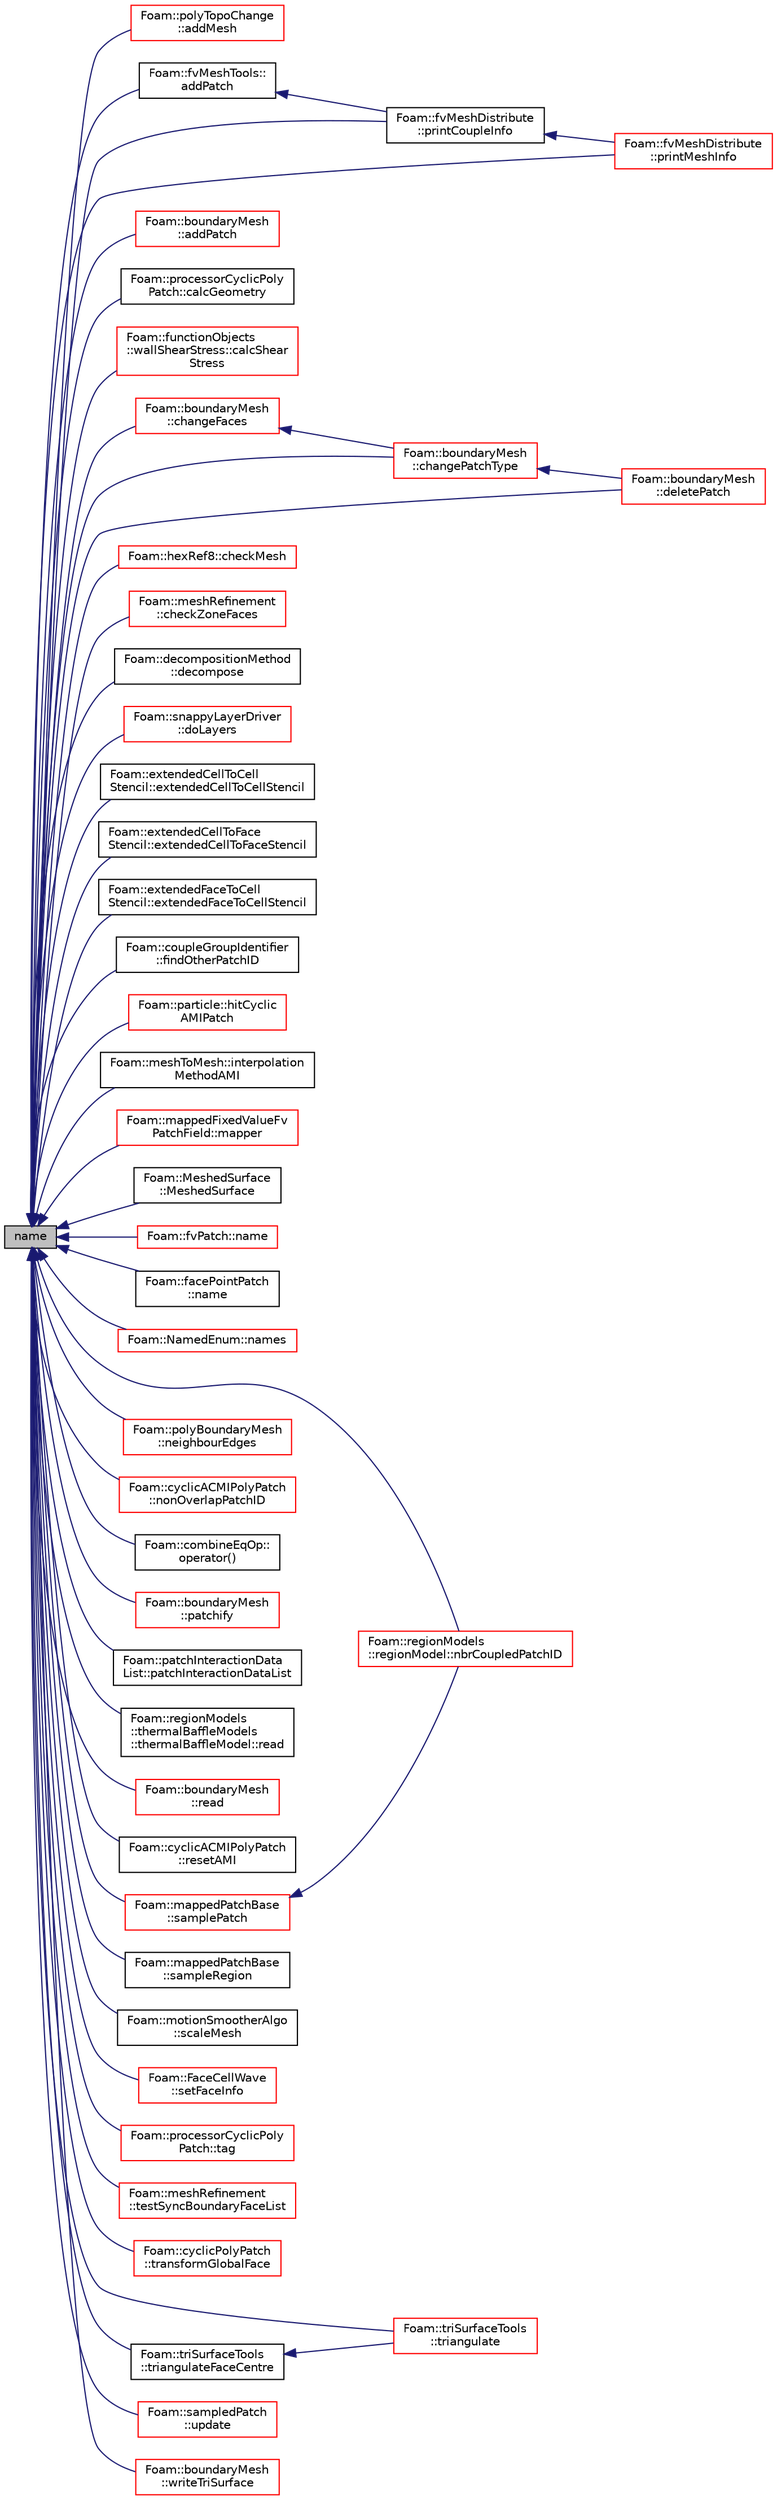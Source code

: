 digraph "name"
{
  bgcolor="transparent";
  edge [fontname="Helvetica",fontsize="10",labelfontname="Helvetica",labelfontsize="10"];
  node [fontname="Helvetica",fontsize="10",shape=record];
  rankdir="LR";
  Node1 [label="name",height=0.2,width=0.4,color="black", fillcolor="grey75", style="filled", fontcolor="black"];
  Node1 -> Node2 [dir="back",color="midnightblue",fontsize="10",style="solid",fontname="Helvetica"];
  Node2 [label="Foam::polyTopoChange\l::addMesh",height=0.2,width=0.4,color="red",URL="$a01981.html#a1f97630a2e6369203b99c1d1d1c3cff3",tooltip="Add all points/faces/cells of mesh. Additional offset for patch. "];
  Node1 -> Node3 [dir="back",color="midnightblue",fontsize="10",style="solid",fontname="Helvetica"];
  Node3 [label="Foam::fvMeshTools::\laddPatch",height=0.2,width=0.4,color="black",URL="$a00899.html#a590f160ae7ad17fa6394045ac077b9bf",tooltip="Add patch. Inserts patch before all processor patches. "];
  Node3 -> Node4 [dir="back",color="midnightblue",fontsize="10",style="solid",fontname="Helvetica"];
  Node4 [label="Foam::fvMeshDistribute\l::printCoupleInfo",height=0.2,width=0.4,color="black",URL="$a00894.html#a0b2e9e5ba94679bbc5d807ecf02687e2",tooltip="Print some info on coupling data. "];
  Node4 -> Node5 [dir="back",color="midnightblue",fontsize="10",style="solid",fontname="Helvetica"];
  Node5 [label="Foam::fvMeshDistribute\l::printMeshInfo",height=0.2,width=0.4,color="red",URL="$a00894.html#a8a0700fdb9e32ce9809a663ad13ab01b",tooltip="Print some info on mesh. "];
  Node1 -> Node6 [dir="back",color="midnightblue",fontsize="10",style="solid",fontname="Helvetica"];
  Node6 [label="Foam::boundaryMesh\l::addPatch",height=0.2,width=0.4,color="red",URL="$a00149.html#a09c4e5c8d34934fb4a87b7e358903ec2",tooltip="Add to back of patch list. "];
  Node1 -> Node7 [dir="back",color="midnightblue",fontsize="10",style="solid",fontname="Helvetica"];
  Node7 [label="Foam::processorCyclicPoly\lPatch::calcGeometry",height=0.2,width=0.4,color="black",URL="$a02033.html#a99ee15e7e7eff38649dece8470111742",tooltip="Calculate the patch geometry with externally. "];
  Node1 -> Node8 [dir="back",color="midnightblue",fontsize="10",style="solid",fontname="Helvetica"];
  Node8 [label="Foam::functionObjects\l::wallShearStress::calcShear\lStress",height=0.2,width=0.4,color="red",URL="$a02964.html#a8a6d77ce57a081d39fa4e76f5415edec",tooltip="Calculate the shear stress. "];
  Node1 -> Node9 [dir="back",color="midnightblue",fontsize="10",style="solid",fontname="Helvetica"];
  Node9 [label="Foam::boundaryMesh\l::changeFaces",height=0.2,width=0.4,color="red",URL="$a00149.html#aa3edbdb390a2b28fbb17a16562278186",tooltip="Recalculate face ordering and patches. Return old to new. "];
  Node9 -> Node10 [dir="back",color="midnightblue",fontsize="10",style="solid",fontname="Helvetica"];
  Node10 [label="Foam::boundaryMesh\l::changePatchType",height=0.2,width=0.4,color="red",URL="$a00149.html#ae598cc11969a83a0ecf2be3e967948dd",tooltip="Change patch. "];
  Node10 -> Node11 [dir="back",color="midnightblue",fontsize="10",style="solid",fontname="Helvetica"];
  Node11 [label="Foam::boundaryMesh\l::deletePatch",height=0.2,width=0.4,color="red",URL="$a00149.html#a35bae3d1fccc75f1edba03069229ce71",tooltip="Delete from patch list. "];
  Node1 -> Node10 [dir="back",color="midnightblue",fontsize="10",style="solid",fontname="Helvetica"];
  Node1 -> Node12 [dir="back",color="midnightblue",fontsize="10",style="solid",fontname="Helvetica"];
  Node12 [label="Foam::hexRef8::checkMesh",height=0.2,width=0.4,color="red",URL="$a01026.html#a5badd6bbc908d67458f21d4e61722ba6",tooltip="Debug: Check coupled mesh for correctness. "];
  Node1 -> Node13 [dir="back",color="midnightblue",fontsize="10",style="solid",fontname="Helvetica"];
  Node13 [label="Foam::meshRefinement\l::checkZoneFaces",height=0.2,width=0.4,color="red",URL="$a01509.html#ac89b150a008dde867d90c6ee31761392",tooltip="Debug helper: check faceZones are not on processor patches. "];
  Node1 -> Node14 [dir="back",color="midnightblue",fontsize="10",style="solid",fontname="Helvetica"];
  Node14 [label="Foam::decompositionMethod\l::decompose",height=0.2,width=0.4,color="black",URL="$a00511.html#a9e5348f6d62778dc2721d9646d92c3d2"];
  Node1 -> Node11 [dir="back",color="midnightblue",fontsize="10",style="solid",fontname="Helvetica"];
  Node1 -> Node15 [dir="back",color="midnightblue",fontsize="10",style="solid",fontname="Helvetica"];
  Node15 [label="Foam::snappyLayerDriver\l::doLayers",height=0.2,width=0.4,color="red",URL="$a02440.html#a128bb8ca3845486b1c6d481160e3adb5",tooltip="Add layers according to the dictionary settings. "];
  Node1 -> Node16 [dir="back",color="midnightblue",fontsize="10",style="solid",fontname="Helvetica"];
  Node16 [label="Foam::extendedCellToCell\lStencil::extendedCellToCellStencil",height=0.2,width=0.4,color="black",URL="$a00704.html#a8d6ebc776c41265c4fd45e05f0023e79",tooltip="Construct from mesh. "];
  Node1 -> Node17 [dir="back",color="midnightblue",fontsize="10",style="solid",fontname="Helvetica"];
  Node17 [label="Foam::extendedCellToFace\lStencil::extendedCellToFaceStencil",height=0.2,width=0.4,color="black",URL="$a00705.html#a431751fde0ad8697c8669dc89a4fd109",tooltip="Construct from mesh. "];
  Node1 -> Node18 [dir="back",color="midnightblue",fontsize="10",style="solid",fontname="Helvetica"];
  Node18 [label="Foam::extendedFaceToCell\lStencil::extendedFaceToCellStencil",height=0.2,width=0.4,color="black",URL="$a00711.html#a90f7fb44e65d3534ce8bf1e65141a3e0",tooltip="Construct from mesh. "];
  Node1 -> Node19 [dir="back",color="midnightblue",fontsize="10",style="solid",fontname="Helvetica"];
  Node19 [label="Foam::coupleGroupIdentifier\l::findOtherPatchID",height=0.2,width=0.4,color="black",URL="$a00425.html#a6fdc498df90f9d5a54e8cca4d1cd1b51",tooltip="Find other patch and region. Returns index of patch and sets. "];
  Node1 -> Node20 [dir="back",color="midnightblue",fontsize="10",style="solid",fontname="Helvetica"];
  Node20 [label="Foam::particle::hitCyclic\lAMIPatch",height=0.2,width=0.4,color="red",URL="$a01817.html#abaea6c8eb54b7d822b150b9aef01f181",tooltip="Overridable function to handle the particle hitting a cyclicAMIPatch. "];
  Node1 -> Node21 [dir="back",color="midnightblue",fontsize="10",style="solid",fontname="Helvetica"];
  Node21 [label="Foam::meshToMesh::interpolation\lMethodAMI",height=0.2,width=0.4,color="black",URL="$a01514.html#aef7049b730f1c37232e66c147569b92b",tooltip="Conversion between mesh and patch interpolation methods. "];
  Node1 -> Node22 [dir="back",color="midnightblue",fontsize="10",style="solid",fontname="Helvetica"];
  Node22 [label="Foam::mappedFixedValueFv\lPatchField::mapper",height=0.2,width=0.4,color="red",URL="$a01453.html#a837223c71261372bc2f1624ec9351309"];
  Node1 -> Node23 [dir="back",color="midnightblue",fontsize="10",style="solid",fontname="Helvetica"];
  Node23 [label="Foam::MeshedSurface\l::MeshedSurface",height=0.2,width=0.4,color="black",URL="$a01503.html#a3ee4d9ba6f03479eb3698c0e391b40e9",tooltip="Construct from a boundary mesh with local points/faces. "];
  Node1 -> Node24 [dir="back",color="midnightblue",fontsize="10",style="solid",fontname="Helvetica"];
  Node24 [label="Foam::fvPatch::name",height=0.2,width=0.4,color="red",URL="$a00902.html#a75b72488d2e82151b025744974919d5d",tooltip="Return name. "];
  Node1 -> Node25 [dir="back",color="midnightblue",fontsize="10",style="solid",fontname="Helvetica"];
  Node25 [label="Foam::facePointPatch\l::name",height=0.2,width=0.4,color="black",URL="$a00740.html#af34301b2a007a0daccad2eec475d6a90",tooltip="Return name. "];
  Node1 -> Node26 [dir="back",color="midnightblue",fontsize="10",style="solid",fontname="Helvetica"];
  Node26 [label="Foam::NamedEnum::names",height=0.2,width=0.4,color="red",URL="$a01608.html#a7350da3a0edd92cd11e6c479c9967dc8"];
  Node1 -> Node27 [dir="back",color="midnightblue",fontsize="10",style="solid",fontname="Helvetica"];
  Node27 [label="Foam::regionModels\l::regionModel::nbrCoupledPatchID",height=0.2,width=0.4,color="red",URL="$a02191.html#a7f1109da8fc9c8dd21ccfcbf544d123b",tooltip="Return the coupled patch ID paired with coupled patch. "];
  Node1 -> Node28 [dir="back",color="midnightblue",fontsize="10",style="solid",fontname="Helvetica"];
  Node28 [label="Foam::polyBoundaryMesh\l::neighbourEdges",height=0.2,width=0.4,color="red",URL="$a01953.html#a1622aa14f9257dc2d02f4bd0826049e7",tooltip="Per patch the edges on the neighbouring patch. Is for every external. "];
  Node1 -> Node29 [dir="back",color="midnightblue",fontsize="10",style="solid",fontname="Helvetica"];
  Node29 [label="Foam::cyclicACMIPolyPatch\l::nonOverlapPatchID",height=0.2,width=0.4,color="red",URL="$a00469.html#aa98f1f06c72bf847ad4876603e192719",tooltip="Non-overlapping patch ID. "];
  Node1 -> Node30 [dir="back",color="midnightblue",fontsize="10",style="solid",fontname="Helvetica"];
  Node30 [label="Foam::combineEqOp::\loperator()",height=0.2,width=0.4,color="black",URL="$a00313.html#a1a899e35d6d52fac812582dfc0658238"];
  Node1 -> Node31 [dir="back",color="midnightblue",fontsize="10",style="solid",fontname="Helvetica"];
  Node31 [label="Foam::boundaryMesh\l::patchify",height=0.2,width=0.4,color="red",URL="$a00149.html#a1388ce7b51e90f0f124154376ec33a51",tooltip="Take over patches onto polyMesh from nearest face in *this. "];
  Node1 -> Node32 [dir="back",color="midnightblue",fontsize="10",style="solid",fontname="Helvetica"];
  Node32 [label="Foam::patchInteractionData\lList::patchInteractionDataList",height=0.2,width=0.4,color="black",URL="$a01848.html#a6ceb0b9c160f0dffd9ce6257b8521a8f",tooltip="Construct from Istream. "];
  Node1 -> Node4 [dir="back",color="midnightblue",fontsize="10",style="solid",fontname="Helvetica"];
  Node1 -> Node5 [dir="back",color="midnightblue",fontsize="10",style="solid",fontname="Helvetica"];
  Node1 -> Node33 [dir="back",color="midnightblue",fontsize="10",style="solid",fontname="Helvetica"];
  Node33 [label="Foam::regionModels\l::thermalBaffleModels\l::thermalBaffleModel::read",height=0.2,width=0.4,color="black",URL="$a02671.html#afac0600fef97b05534a595ce00b272ed",tooltip="Read control parameters from dictionary. "];
  Node1 -> Node34 [dir="back",color="midnightblue",fontsize="10",style="solid",fontname="Helvetica"];
  Node34 [label="Foam::boundaryMesh\l::read",height=0.2,width=0.4,color="red",URL="$a00149.html#ad75a6a0d6490bd22adad55646a22e51b",tooltip="Read from boundaryMesh of polyMesh. "];
  Node1 -> Node35 [dir="back",color="midnightblue",fontsize="10",style="solid",fontname="Helvetica"];
  Node35 [label="Foam::cyclicACMIPolyPatch\l::resetAMI",height=0.2,width=0.4,color="black",URL="$a00469.html#ac378774325ececbf6413adfeeaa2a68f",tooltip="Reset the AMI interpolator. "];
  Node1 -> Node36 [dir="back",color="midnightblue",fontsize="10",style="solid",fontname="Helvetica"];
  Node36 [label="Foam::mappedPatchBase\l::samplePatch",height=0.2,width=0.4,color="red",URL="$a01456.html#ac34d965ad7c84a1f099c107052e56908",tooltip="Patch (only if NEARESTPATCHFACE) "];
  Node36 -> Node27 [dir="back",color="midnightblue",fontsize="10",style="solid",fontname="Helvetica"];
  Node1 -> Node37 [dir="back",color="midnightblue",fontsize="10",style="solid",fontname="Helvetica"];
  Node37 [label="Foam::mappedPatchBase\l::sampleRegion",height=0.2,width=0.4,color="black",URL="$a01456.html#a3bd5b41078f0056679e05dd33d8987c6",tooltip="Region to sample. "];
  Node1 -> Node38 [dir="back",color="midnightblue",fontsize="10",style="solid",fontname="Helvetica"];
  Node38 [label="Foam::motionSmootherAlgo\l::scaleMesh",height=0.2,width=0.4,color="black",URL="$a01571.html#a32bff44040e6dbc2f185cba89bcacd6d",tooltip="Move mesh with externally provided mesh constraints. "];
  Node1 -> Node39 [dir="back",color="midnightblue",fontsize="10",style="solid",fontname="Helvetica"];
  Node39 [label="Foam::FaceCellWave\l::setFaceInfo",height=0.2,width=0.4,color="red",URL="$a00730.html#a4dfc64d9c6a80650006ac5ab728f95b0",tooltip="Set initial changed faces. "];
  Node1 -> Node40 [dir="back",color="midnightblue",fontsize="10",style="solid",fontname="Helvetica"];
  Node40 [label="Foam::processorCyclicPoly\lPatch::tag",height=0.2,width=0.4,color="red",URL="$a02033.html#aeb56925b80e35f34f6b668e91663d570",tooltip="Return message tag to use for communication. "];
  Node1 -> Node41 [dir="back",color="midnightblue",fontsize="10",style="solid",fontname="Helvetica"];
  Node41 [label="Foam::meshRefinement\l::testSyncBoundaryFaceList",height=0.2,width=0.4,color="red",URL="$a01509.html#ab0ce70e4e2fec6c1d6d48c99fb293ff3",tooltip="Compare two lists over all boundary faces. "];
  Node1 -> Node42 [dir="back",color="midnightblue",fontsize="10",style="solid",fontname="Helvetica"];
  Node42 [label="Foam::cyclicPolyPatch\l::transformGlobalFace",height=0.2,width=0.4,color="red",URL="$a00489.html#aa8784a762929897daa5cb57b8a31a063"];
  Node1 -> Node43 [dir="back",color="midnightblue",fontsize="10",style="solid",fontname="Helvetica"];
  Node43 [label="Foam::triSurfaceTools\l::triangulate",height=0.2,width=0.4,color="red",URL="$a02784.html#abc610083203403b6a9406e6d0206150e",tooltip="Simple triangulation of (selected patches of) boundaryMesh. Needs. "];
  Node1 -> Node44 [dir="back",color="midnightblue",fontsize="10",style="solid",fontname="Helvetica"];
  Node44 [label="Foam::triSurfaceTools\l::triangulateFaceCentre",height=0.2,width=0.4,color="black",URL="$a02784.html#abf2be73c84828e0d5db6921bf8b57353",tooltip="Face-centre triangulation of (selected patches of) boundaryMesh. "];
  Node44 -> Node43 [dir="back",color="midnightblue",fontsize="10",style="solid",fontname="Helvetica"];
  Node1 -> Node45 [dir="back",color="midnightblue",fontsize="10",style="solid",fontname="Helvetica"];
  Node45 [label="Foam::sampledPatch\l::update",height=0.2,width=0.4,color="red",URL="$a02302.html#aa2aac016e2bf7b5bd2b271786c2791aa",tooltip="Update the surface as required. "];
  Node1 -> Node46 [dir="back",color="midnightblue",fontsize="10",style="solid",fontname="Helvetica"];
  Node46 [label="Foam::boundaryMesh\l::writeTriSurface",height=0.2,width=0.4,color="red",URL="$a00149.html#a79443a0e738c0e7e5bba68618c154e5b",tooltip="Write to file. "];
}
